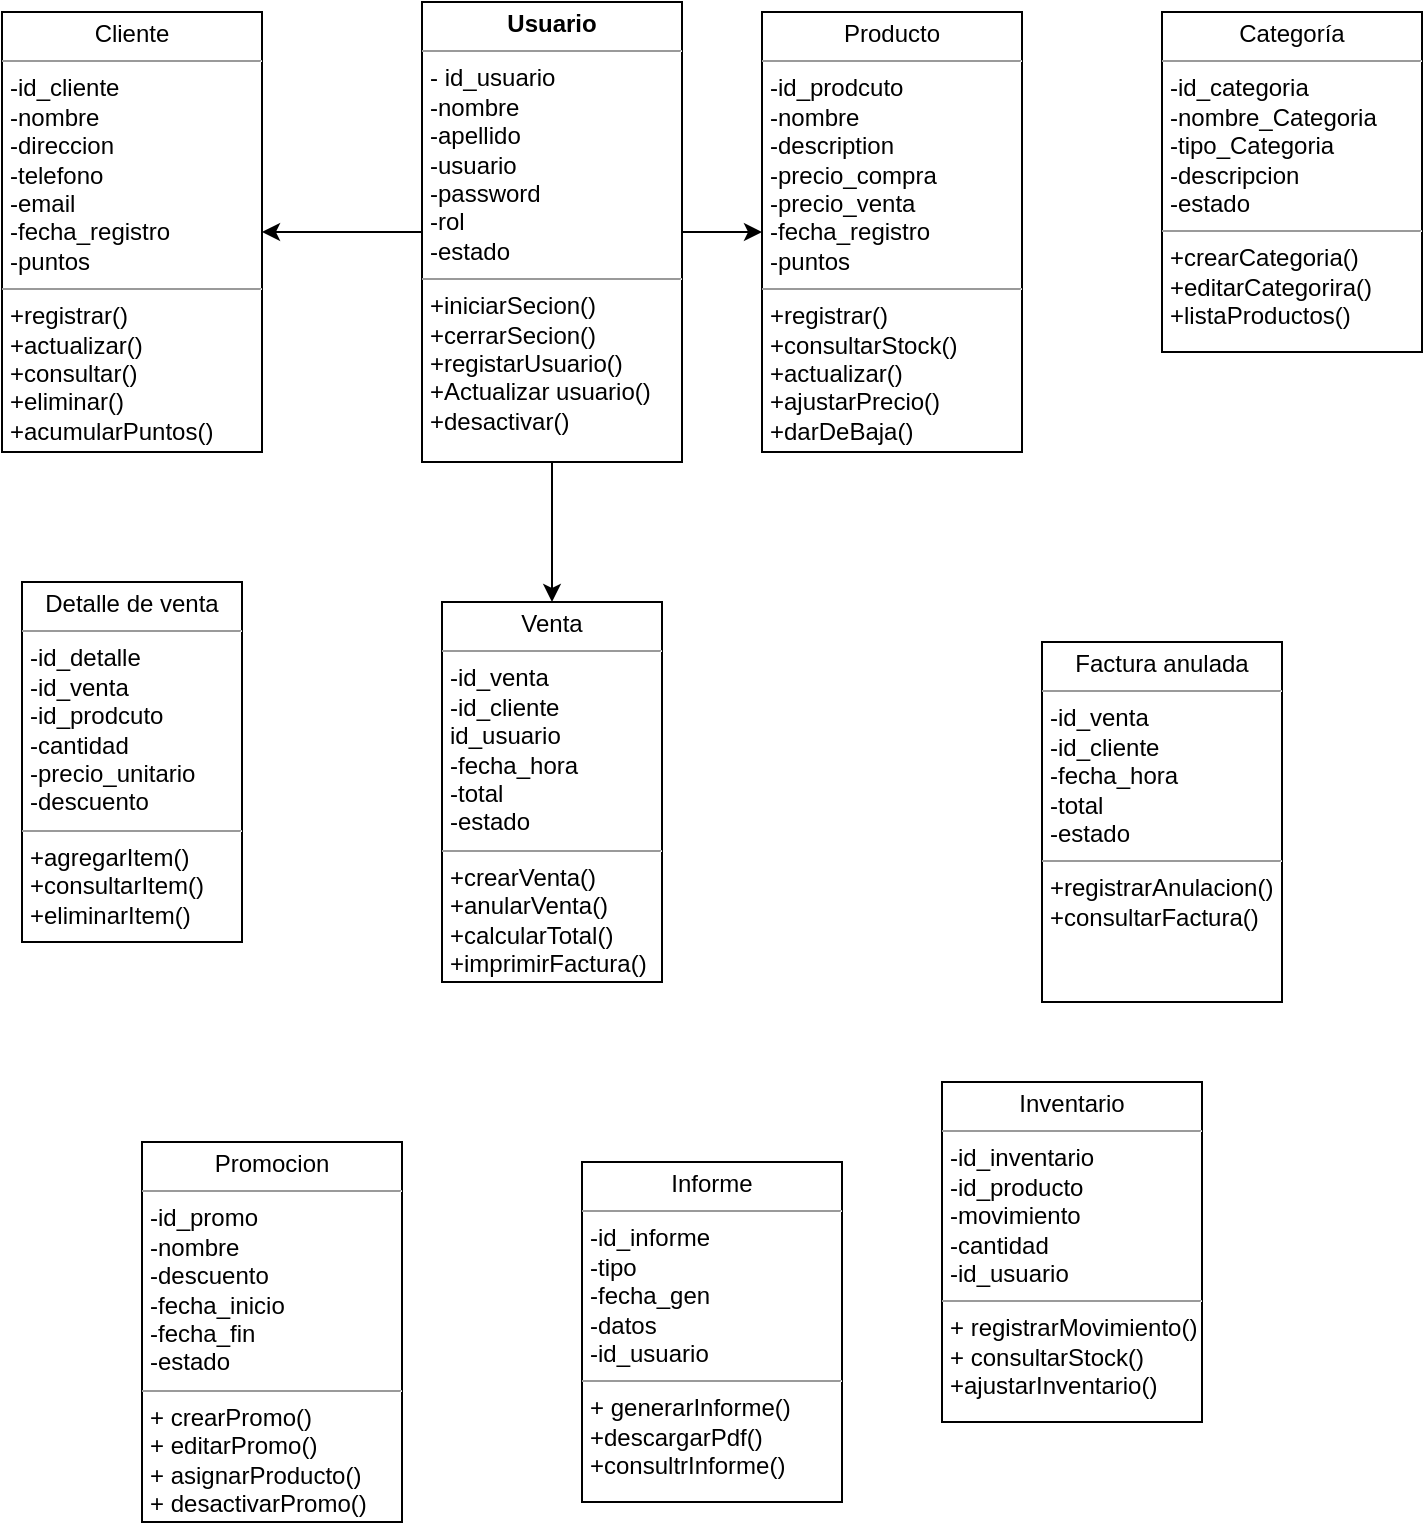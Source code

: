 <mxfile version="26.2.13">
  <diagram name="Page-1" id="c4acf3e9-155e-7222-9cf6-157b1a14988f">
    <mxGraphModel dx="874" dy="465" grid="1" gridSize="10" guides="1" tooltips="1" connect="1" arrows="1" fold="1" page="1" pageScale="1" pageWidth="850" pageHeight="1100" background="none" math="0" shadow="0">
      <root>
        <mxCell id="0" />
        <mxCell id="1" parent="0" />
        <mxCell id="5d2195bd80daf111-12" value="&lt;p style=&quot;margin:0px;margin-top:4px;text-align:center;&quot;&gt;Promocion&lt;/p&gt;&lt;hr size=&quot;1&quot;&gt;&lt;p style=&quot;margin:0px;margin-left:4px;&quot;&gt;-id_promo&lt;/p&gt;&lt;p style=&quot;margin:0px;margin-left:4px;&quot;&gt;-nombre&lt;/p&gt;&lt;p style=&quot;margin:0px;margin-left:4px;&quot;&gt;-descuento&lt;/p&gt;&lt;p style=&quot;margin:0px;margin-left:4px;&quot;&gt;-fecha_inicio&lt;/p&gt;&lt;p style=&quot;margin:0px;margin-left:4px;&quot;&gt;-fecha_fin&lt;/p&gt;&lt;p style=&quot;margin:0px;margin-left:4px;&quot;&gt;-estado&lt;/p&gt;&lt;hr size=&quot;1&quot;&gt;&lt;p style=&quot;margin:0px;margin-left:4px;&quot;&gt;+ crearPromo()&lt;/p&gt;&lt;p style=&quot;margin:0px;margin-left:4px;&quot;&gt;+ editarPromo()&lt;/p&gt;&lt;p style=&quot;margin:0px;margin-left:4px;&quot;&gt;+ asignarProducto()&lt;/p&gt;&lt;p style=&quot;margin:0px;margin-left:4px;&quot;&gt;+ desactivarPromo()&lt;/p&gt;" style="verticalAlign=top;align=left;overflow=fill;fontSize=12;fontFamily=Helvetica;html=1;rounded=0;shadow=0;comic=0;labelBackgroundColor=none;strokeWidth=1" parent="1" vertex="1">
          <mxGeometry x="150" y="610" width="130" height="190" as="geometry" />
        </mxCell>
        <mxCell id="qse9XFh510241VXXL6U8-8" value="" style="edgeStyle=orthogonalEdgeStyle;rounded=0;orthogonalLoop=1;jettySize=auto;html=1;" edge="1" parent="1" source="5d2195bd80daf111-18" target="5d2195bd80daf111-19">
          <mxGeometry relative="1" as="geometry" />
        </mxCell>
        <mxCell id="qse9XFh510241VXXL6U8-9" style="edgeStyle=orthogonalEdgeStyle;rounded=0;orthogonalLoop=1;jettySize=auto;html=1;entryX=0;entryY=0.5;entryDx=0;entryDy=0;" edge="1" parent="1" source="5d2195bd80daf111-18" target="qse9XFh510241VXXL6U8-1">
          <mxGeometry relative="1" as="geometry" />
        </mxCell>
        <mxCell id="qse9XFh510241VXXL6U8-11" style="edgeStyle=orthogonalEdgeStyle;rounded=0;orthogonalLoop=1;jettySize=auto;html=1;entryX=0.5;entryY=0;entryDx=0;entryDy=0;" edge="1" parent="1" source="5d2195bd80daf111-18" target="5d2195bd80daf111-20">
          <mxGeometry relative="1" as="geometry" />
        </mxCell>
        <mxCell id="5d2195bd80daf111-18" value="&lt;p style=&quot;margin:0px;margin-top:4px;text-align:center;&quot;&gt;&lt;b&gt;Usuario&lt;/b&gt;&lt;/p&gt;&lt;hr size=&quot;1&quot;&gt;&lt;p style=&quot;margin:0px;margin-left:4px;&quot;&gt;- id_usuario&lt;/p&gt;&lt;p style=&quot;margin:0px;margin-left:4px;&quot;&gt;-nombre&lt;/p&gt;&lt;p style=&quot;margin:0px;margin-left:4px;&quot;&gt;-apellido&amp;nbsp;&lt;/p&gt;&lt;p style=&quot;margin:0px;margin-left:4px;&quot;&gt;-usuario&lt;/p&gt;&lt;p style=&quot;margin:0px;margin-left:4px;&quot;&gt;-password&lt;/p&gt;&lt;p style=&quot;margin:0px;margin-left:4px;&quot;&gt;-rol&lt;/p&gt;&lt;p style=&quot;margin:0px;margin-left:4px;&quot;&gt;-estado&lt;/p&gt;&lt;hr size=&quot;1&quot;&gt;&lt;p style=&quot;margin:0px;margin-left:4px;&quot;&gt;+iniciarSecion()&lt;/p&gt;&lt;p style=&quot;margin:0px;margin-left:4px;&quot;&gt;+cerrarSecion()&lt;/p&gt;&lt;p style=&quot;margin:0px;margin-left:4px;&quot;&gt;+registarUsuario()&lt;/p&gt;&lt;p style=&quot;margin:0px;margin-left:4px;&quot;&gt;+Actualizar usuario()&lt;/p&gt;&lt;p style=&quot;margin:0px;margin-left:4px;&quot;&gt;+desactivar()&lt;/p&gt;" style="verticalAlign=top;align=left;overflow=fill;fontSize=12;fontFamily=Helvetica;html=1;rounded=0;shadow=0;comic=0;labelBackgroundColor=none;strokeWidth=1" parent="1" vertex="1">
          <mxGeometry x="290" y="40" width="130" height="230" as="geometry" />
        </mxCell>
        <mxCell id="5d2195bd80daf111-19" value="&lt;p style=&quot;margin:0px;margin-top:4px;text-align:center;&quot;&gt;Cliente&lt;/p&gt;&lt;hr size=&quot;1&quot;&gt;&lt;p style=&quot;margin:0px;margin-left:4px;&quot;&gt;-id_cliente&lt;/p&gt;&lt;p style=&quot;margin:0px;margin-left:4px;&quot;&gt;-nombre&lt;/p&gt;&lt;p style=&quot;margin:0px;margin-left:4px;&quot;&gt;-direccion&lt;/p&gt;&lt;p style=&quot;margin:0px;margin-left:4px;&quot;&gt;-telefono&lt;/p&gt;&lt;p style=&quot;margin:0px;margin-left:4px;&quot;&gt;-email&lt;/p&gt;&lt;p style=&quot;margin:0px;margin-left:4px;&quot;&gt;-fecha_registro&lt;/p&gt;&lt;p style=&quot;margin:0px;margin-left:4px;&quot;&gt;-puntos&lt;/p&gt;&lt;hr size=&quot;1&quot;&gt;&lt;p style=&quot;margin:0px;margin-left:4px;&quot;&gt;+registrar()&lt;/p&gt;&lt;p style=&quot;margin:0px;margin-left:4px;&quot;&gt;+actualizar()&lt;/p&gt;&lt;p style=&quot;margin:0px;margin-left:4px;&quot;&gt;+consultar()&lt;/p&gt;&lt;p style=&quot;margin:0px;margin-left:4px;&quot;&gt;+eliminar()&lt;/p&gt;&lt;p style=&quot;margin:0px;margin-left:4px;&quot;&gt;+acumularPuntos()&lt;/p&gt;" style="verticalAlign=top;align=left;overflow=fill;fontSize=12;fontFamily=Helvetica;html=1;rounded=0;shadow=0;comic=0;labelBackgroundColor=none;strokeWidth=1" parent="1" vertex="1">
          <mxGeometry x="80" y="45" width="130" height="220" as="geometry" />
        </mxCell>
        <mxCell id="5d2195bd80daf111-20" value="&lt;p style=&quot;margin:0px;margin-top:4px;text-align:center;&quot;&gt;Venta&lt;/p&gt;&lt;hr size=&quot;1&quot;&gt;&lt;p style=&quot;margin:0px;margin-left:4px;&quot;&gt;-id_venta&lt;/p&gt;&lt;p style=&quot;margin:0px;margin-left:4px;&quot;&gt;-id_cliente&lt;/p&gt;&lt;p style=&quot;margin:0px;margin-left:4px;&quot;&gt;id_usuario&lt;/p&gt;&lt;p style=&quot;margin:0px;margin-left:4px;&quot;&gt;-fecha_hora&lt;/p&gt;&lt;p style=&quot;margin:0px;margin-left:4px;&quot;&gt;-total&lt;/p&gt;&lt;p style=&quot;margin:0px;margin-left:4px;&quot;&gt;-estado&lt;/p&gt;&lt;hr size=&quot;1&quot;&gt;&lt;p style=&quot;margin:0px;margin-left:4px;&quot;&gt;+crearVenta()&lt;/p&gt;&lt;p style=&quot;margin:0px;margin-left:4px;&quot;&gt;+anularVenta()&lt;/p&gt;&lt;p style=&quot;margin:0px;margin-left:4px;&quot;&gt;+calcularTotal()&lt;/p&gt;&lt;p style=&quot;margin:0px;margin-left:4px;&quot;&gt;+imprimirFactura()&lt;/p&gt;" style="verticalAlign=top;align=left;overflow=fill;fontSize=12;fontFamily=Helvetica;html=1;rounded=0;shadow=0;comic=0;labelBackgroundColor=none;strokeWidth=1" parent="1" vertex="1">
          <mxGeometry x="300" y="340" width="110" height="190" as="geometry" />
        </mxCell>
        <mxCell id="qse9XFh510241VXXL6U8-1" value="&lt;p style=&quot;margin:0px;margin-top:4px;text-align:center;&quot;&gt;Producto&lt;/p&gt;&lt;hr size=&quot;1&quot;&gt;&lt;p style=&quot;margin:0px;margin-left:4px;&quot;&gt;-id_prodcuto&lt;/p&gt;&lt;p style=&quot;margin:0px;margin-left:4px;&quot;&gt;-nombre&lt;/p&gt;&lt;p style=&quot;margin:0px;margin-left:4px;&quot;&gt;-description&lt;/p&gt;&lt;p style=&quot;margin:0px;margin-left:4px;&quot;&gt;-precio_compra&lt;/p&gt;&lt;p style=&quot;margin:0px;margin-left:4px;&quot;&gt;-precio_venta&lt;/p&gt;&lt;p style=&quot;margin:0px;margin-left:4px;&quot;&gt;-fecha_registro&lt;/p&gt;&lt;p style=&quot;margin:0px;margin-left:4px;&quot;&gt;-puntos&lt;/p&gt;&lt;hr size=&quot;1&quot;&gt;&lt;p style=&quot;margin:0px;margin-left:4px;&quot;&gt;+registrar()&lt;/p&gt;&lt;p style=&quot;margin:0px;margin-left:4px;&quot;&gt;+consultarStock()&lt;/p&gt;&lt;p style=&quot;margin:0px;margin-left:4px;&quot;&gt;+actualizar()&lt;/p&gt;&lt;p style=&quot;margin:0px;margin-left:4px;&quot;&gt;+ajustarPrecio()&lt;/p&gt;&lt;p style=&quot;margin:0px;margin-left:4px;&quot;&gt;+darDeBaja()&lt;/p&gt;&lt;p style=&quot;margin:0px;margin-left:4px;&quot;&gt;&lt;br&gt;&lt;/p&gt;" style="verticalAlign=top;align=left;overflow=fill;fontSize=12;fontFamily=Helvetica;html=1;rounded=0;shadow=0;comic=0;labelBackgroundColor=none;strokeWidth=1" vertex="1" parent="1">
          <mxGeometry x="460" y="45" width="130" height="220" as="geometry" />
        </mxCell>
        <mxCell id="qse9XFh510241VXXL6U8-3" value="&lt;p style=&quot;margin:0px;margin-top:4px;text-align:center;&quot;&gt;Categoría&lt;/p&gt;&lt;hr size=&quot;1&quot;&gt;&lt;p style=&quot;margin:0px;margin-left:4px;&quot;&gt;-id_categoria&lt;br&gt;&lt;/p&gt;&lt;p style=&quot;margin:0px;margin-left:4px;&quot;&gt;-nombre_Categoria&lt;/p&gt;&lt;p style=&quot;margin:0px;margin-left:4px;&quot;&gt;-tipo_Categoria&lt;/p&gt;&lt;p style=&quot;margin:0px;margin-left:4px;&quot;&gt;-descripcion&lt;/p&gt;&lt;p style=&quot;margin:0px;margin-left:4px;&quot;&gt;-estado&lt;/p&gt;&lt;hr size=&quot;1&quot;&gt;&lt;p style=&quot;margin:0px;margin-left:4px;&quot;&gt;+crearCategoria()&lt;/p&gt;&lt;p style=&quot;margin:0px;margin-left:4px;&quot;&gt;+editarCategorira()&lt;/p&gt;&lt;p style=&quot;margin:0px;margin-left:4px;&quot;&gt;+listaProductos()&lt;/p&gt;" style="verticalAlign=top;align=left;overflow=fill;fontSize=12;fontFamily=Helvetica;html=1;rounded=0;shadow=0;comic=0;labelBackgroundColor=none;strokeWidth=1" vertex="1" parent="1">
          <mxGeometry x="660" y="45" width="130" height="170" as="geometry" />
        </mxCell>
        <mxCell id="qse9XFh510241VXXL6U8-4" value="&lt;p style=&quot;margin:0px;margin-top:4px;text-align:center;&quot;&gt;Detalle de venta&lt;/p&gt;&lt;hr size=&quot;1&quot;&gt;&lt;p style=&quot;margin:0px;margin-left:4px;&quot;&gt;-id_detalle&lt;/p&gt;&lt;p style=&quot;margin:0px;margin-left:4px;&quot;&gt;-id_venta&lt;/p&gt;&lt;p style=&quot;margin:0px;margin-left:4px;&quot;&gt;-id_prodcuto&lt;/p&gt;&lt;p style=&quot;margin:0px;margin-left:4px;&quot;&gt;-cantidad&lt;/p&gt;&lt;p style=&quot;margin:0px;margin-left:4px;&quot;&gt;-precio_unitario&lt;/p&gt;&lt;p style=&quot;margin:0px;margin-left:4px;&quot;&gt;-descuento&lt;/p&gt;&lt;hr size=&quot;1&quot;&gt;&lt;p style=&quot;margin:0px;margin-left:4px;&quot;&gt;+agregarItem()&lt;/p&gt;&lt;p style=&quot;margin:0px;margin-left:4px;&quot;&gt;+consultarItem()&lt;/p&gt;&lt;p style=&quot;margin:0px;margin-left:4px;&quot;&gt;+eliminarItem()&lt;/p&gt;" style="verticalAlign=top;align=left;overflow=fill;fontSize=12;fontFamily=Helvetica;html=1;rounded=0;shadow=0;comic=0;labelBackgroundColor=none;strokeWidth=1;movable=1;resizable=1;rotatable=1;deletable=1;editable=1;locked=0;connectable=1;" vertex="1" parent="1">
          <mxGeometry x="90" y="330" width="110" height="180" as="geometry" />
        </mxCell>
        <mxCell id="qse9XFh510241VXXL6U8-5" value="&lt;p style=&quot;margin:0px;margin-top:4px;text-align:center;&quot;&gt;Factura anulada&lt;/p&gt;&lt;hr size=&quot;1&quot;&gt;&lt;p style=&quot;margin:0px;margin-left:4px;&quot;&gt;-id_venta&lt;/p&gt;&lt;p style=&quot;margin:0px;margin-left:4px;&quot;&gt;-id_cliente&lt;/p&gt;&lt;p style=&quot;margin:0px;margin-left:4px;&quot;&gt;-fecha_hora&lt;/p&gt;&lt;p style=&quot;margin:0px;margin-left:4px;&quot;&gt;-total&lt;/p&gt;&lt;p style=&quot;margin:0px;margin-left:4px;&quot;&gt;-estado&lt;/p&gt;&lt;hr size=&quot;1&quot;&gt;&lt;p style=&quot;margin:0px;margin-left:4px;&quot;&gt;+registrarAnulacion()&lt;/p&gt;&lt;p style=&quot;margin:0px;margin-left:4px;&quot;&gt;+consultarFactura()&lt;/p&gt;" style="verticalAlign=top;align=left;overflow=fill;fontSize=12;fontFamily=Helvetica;html=1;rounded=0;shadow=0;comic=0;labelBackgroundColor=none;strokeWidth=1;movable=1;resizable=1;rotatable=1;deletable=1;editable=1;locked=0;connectable=1;" vertex="1" parent="1">
          <mxGeometry x="600" y="360" width="120" height="180" as="geometry" />
        </mxCell>
        <mxCell id="qse9XFh510241VXXL6U8-6" value="&lt;p style=&quot;margin:0px;margin-top:4px;text-align:center;&quot;&gt;Informe&lt;/p&gt;&lt;hr size=&quot;1&quot;&gt;&lt;p style=&quot;margin:0px;margin-left:4px;&quot;&gt;-id_informe&lt;/p&gt;&lt;p style=&quot;margin:0px;margin-left:4px;&quot;&gt;-tipo&lt;/p&gt;&lt;p style=&quot;margin:0px;margin-left:4px;&quot;&gt;-fecha_gen&lt;/p&gt;&lt;p style=&quot;margin:0px;margin-left:4px;&quot;&gt;-datos&lt;/p&gt;&lt;p style=&quot;margin:0px;margin-left:4px;&quot;&gt;-id_usuario&lt;/p&gt;&lt;hr size=&quot;1&quot;&gt;&lt;p style=&quot;margin:0px;margin-left:4px;&quot;&gt;+ generarInforme()&lt;br&gt;&lt;/p&gt;&lt;p style=&quot;margin:0px;margin-left:4px;&quot;&gt;+descargarPdf()&lt;/p&gt;&lt;p style=&quot;margin:0px;margin-left:4px;&quot;&gt;+consultrInforme()&lt;/p&gt;" style="verticalAlign=top;align=left;overflow=fill;fontSize=12;fontFamily=Helvetica;html=1;rounded=0;shadow=0;comic=0;labelBackgroundColor=none;strokeWidth=1" vertex="1" parent="1">
          <mxGeometry x="370" y="620" width="130" height="170" as="geometry" />
        </mxCell>
        <mxCell id="qse9XFh510241VXXL6U8-7" value="&lt;p style=&quot;margin:0px;margin-top:4px;text-align:center;&quot;&gt;Inventario&lt;/p&gt;&lt;hr size=&quot;1&quot;&gt;&lt;p style=&quot;margin:0px;margin-left:4px;&quot;&gt;-id_inventario&lt;br&gt;&lt;/p&gt;&lt;p style=&quot;margin:0px;margin-left:4px;&quot;&gt;-id_producto&lt;/p&gt;&lt;p style=&quot;margin:0px;margin-left:4px;&quot;&gt;-movimiento&lt;/p&gt;&lt;p style=&quot;margin:0px;margin-left:4px;&quot;&gt;-cantidad&lt;/p&gt;&lt;p style=&quot;margin:0px;margin-left:4px;&quot;&gt;-id_usuario&lt;/p&gt;&lt;hr size=&quot;1&quot;&gt;&lt;p style=&quot;margin:0px;margin-left:4px;&quot;&gt;+ registrarMovimiento()&lt;/p&gt;&lt;p style=&quot;margin:0px;margin-left:4px;&quot;&gt;+ consultarStock()&lt;/p&gt;&lt;p style=&quot;margin:0px;margin-left:4px;&quot;&gt;+ajustarInventario()&lt;/p&gt;" style="verticalAlign=top;align=left;overflow=fill;fontSize=12;fontFamily=Helvetica;html=1;rounded=0;shadow=0;comic=0;labelBackgroundColor=none;strokeWidth=1" vertex="1" parent="1">
          <mxGeometry x="550" y="580" width="130" height="170" as="geometry" />
        </mxCell>
      </root>
    </mxGraphModel>
  </diagram>
</mxfile>
